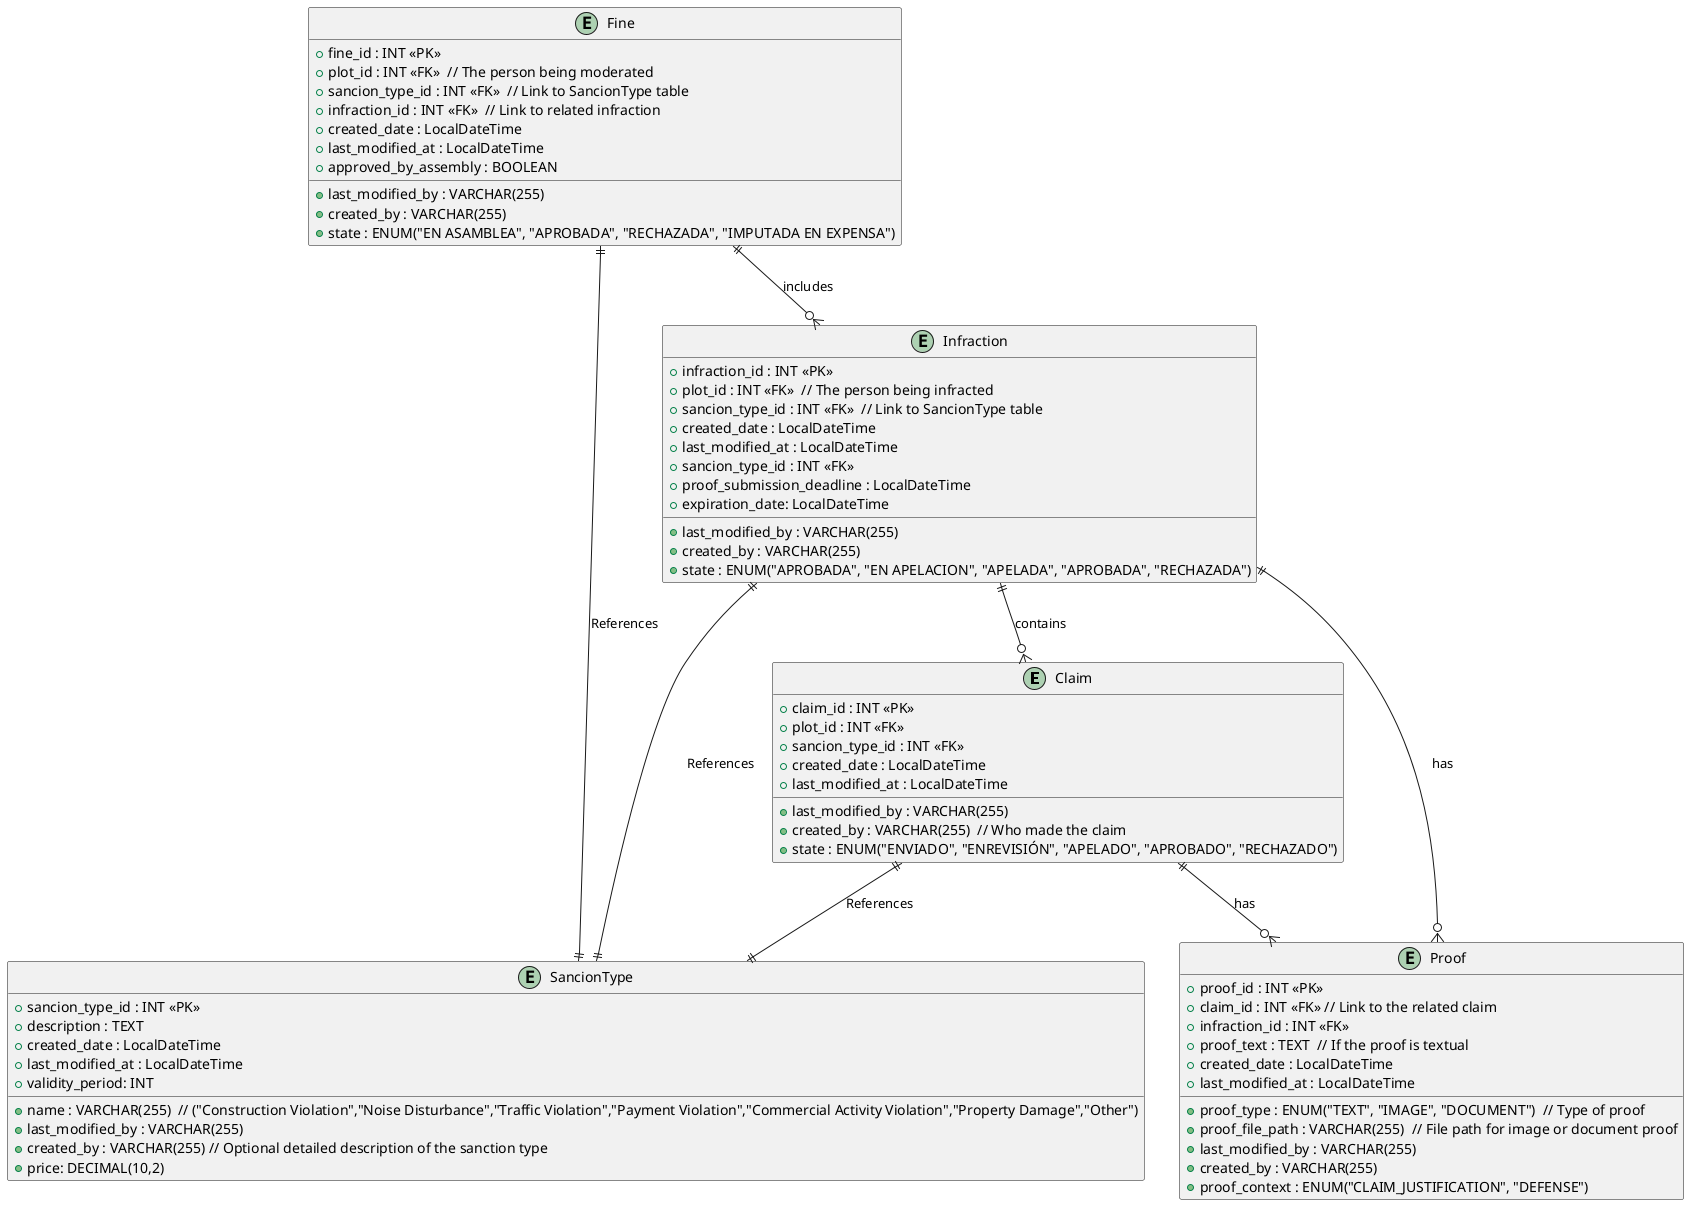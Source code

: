 @startuml

entity "Claim" as claim {
  + claim_id : INT <<PK>>
  + plot_id : INT <<FK>>
  + sancion_type_id : INT <<FK>>
  + created_date : LocalDateTime
  + last_modified_at : LocalDateTime
  + last_modified_by : VARCHAR(255)
  + created_by : VARCHAR(255)  // Who made the claim
  + state : ENUM("ENVIADO", "ENREVISIÓN", "APELADO", "APROBADO", "RECHAZADO")


  }

entity "SancionType" as sancion_type {
  + sancion_type_id : INT <<PK>>
  + name : VARCHAR(255)  // ("Construction Violation","Noise Disturbance","Traffic Violation","Payment Violation","Commercial Activity Violation","Property Damage","Other")
  + description : TEXT
  + created_date : LocalDateTime
  + last_modified_at : LocalDateTime
  + last_modified_by : VARCHAR(255)
  + created_by : VARCHAR(255) // Optional detailed description of the sanction type
  + validity_period: INT
  + price: DECIMAL(10,2)
}
entity "Proof" as proof {
  + proof_id : INT <<PK>>
  + claim_id : INT <<FK>> // Link to the related claim
  + infraction_id : INT <<FK>>
  + proof_type : ENUM("TEXT", "IMAGE", "DOCUMENT")  // Type of proof
  + proof_text : TEXT  // If the proof is textual
  + proof_file_path : VARCHAR(255)  // File path for image or document proof
  + created_date : LocalDateTime
  + last_modified_at : LocalDateTime
  + last_modified_by : VARCHAR(255)
  + created_by : VARCHAR(255)
  + proof_context : ENUM("CLAIM_JUSTIFICATION", "DEFENSE")
}

entity "Infraction" as infraction {
  + infraction_id : INT <<PK>>
  + plot_id : INT <<FK>>  // The person being infracted
  + sancion_type_id : INT <<FK>>  // Link to SancionType table
  + created_date : LocalDateTime
  + last_modified_at : LocalDateTime
  + last_modified_by : VARCHAR(255)
  + created_by : VARCHAR(255)
  + sancion_type_id : INT <<FK>>
  + proof_submission_deadline : LocalDateTime
  + state : ENUM("APROBADA", "EN APELACION", "APELADA", "APROBADA", "RECHAZADA")
  + expiration_date: LocalDateTime
}

entity "Fine" as fine {
  + fine_id : INT <<PK>>
  + plot_id : INT <<FK>>  // The person being moderated
  + sancion_type_id : INT <<FK>>  // Link to SancionType table
  + infraction_id : INT <<FK>>  // Link to related infraction
  + created_date : LocalDateTime
  + last_modified_at : LocalDateTime
  + last_modified_by : VARCHAR(255)
  + created_by : VARCHAR(255)
  + state : ENUM("EN ASAMBLEA", "APROBADA", "RECHAZADA", "IMPUTADA EN EXPENSA")
  + approved_by_assembly : BOOLEAN
}

claim ||--|| sancion_type : "References"

fine ||--|| sancion_type : "References"
claim ||--o{ proof : "has"
infraction ||--o{ claim : "contains"
infraction ||--|| sancion_type : "References"
infraction ||--o{ proof : "has"
fine ||--o{ infraction : "includes"


@enduml

